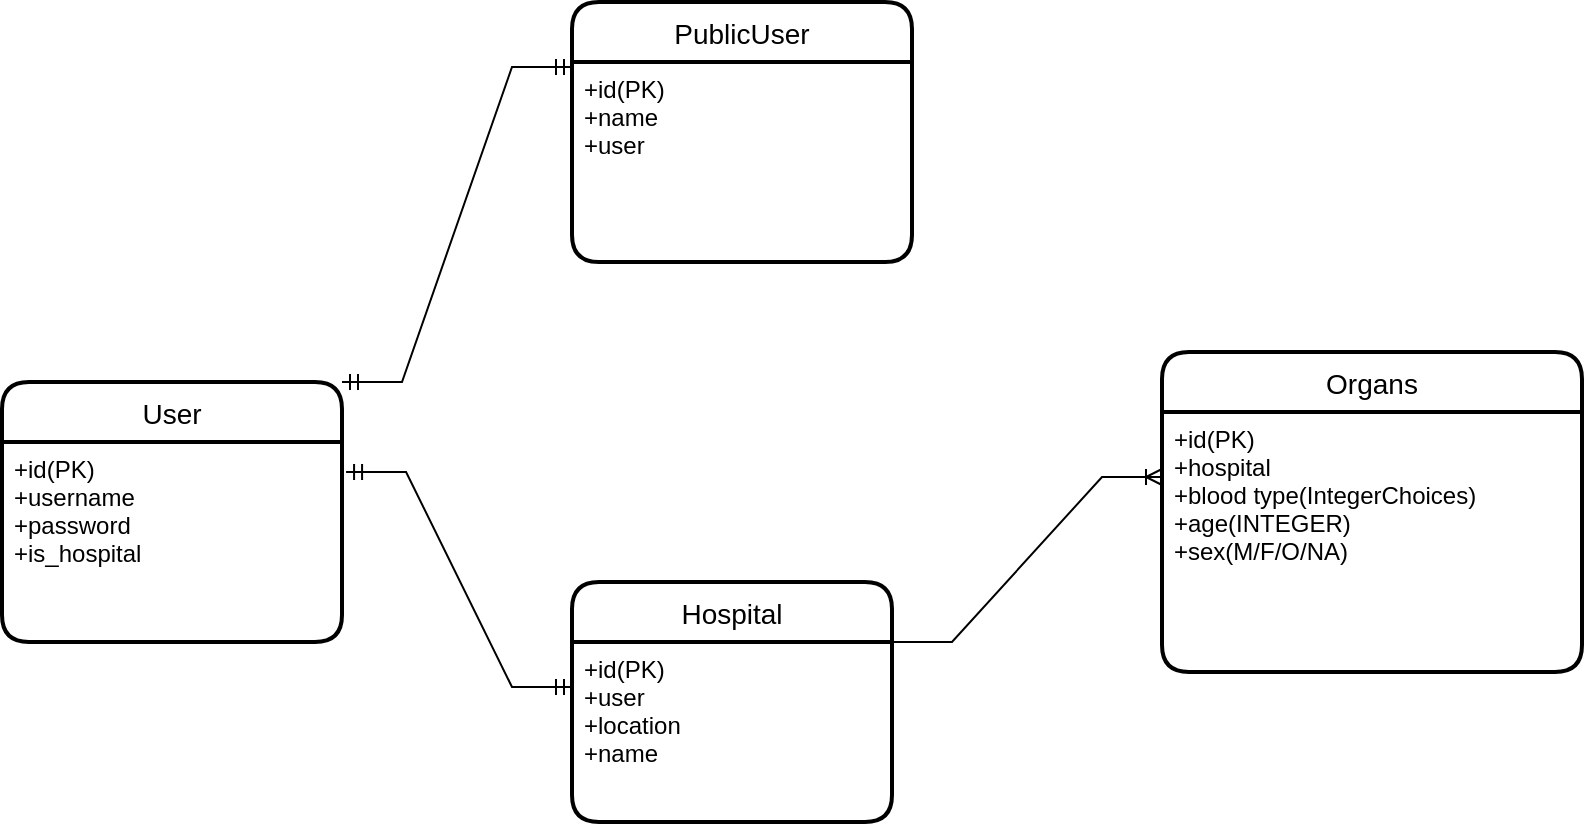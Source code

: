 <mxfile version="20.3.2" type="github">
  <diagram id="R2lEEEUBdFMjLlhIrx00" name="Page-1">
    <mxGraphModel dx="1422" dy="785" grid="1" gridSize="10" guides="1" tooltips="1" connect="1" arrows="1" fold="1" page="1" pageScale="1" pageWidth="850" pageHeight="1100" math="0" shadow="0" extFonts="Permanent Marker^https://fonts.googleapis.com/css?family=Permanent+Marker">
      <root>
        <mxCell id="0" />
        <mxCell id="1" parent="0" />
        <mxCell id="7YeThWa-sZOw9OX6Wuop-1" value="Hospital" style="swimlane;childLayout=stackLayout;horizontal=1;startSize=30;horizontalStack=0;rounded=1;fontSize=14;fontStyle=0;strokeWidth=2;resizeParent=0;resizeLast=1;shadow=0;dashed=0;align=center;" parent="1" vertex="1">
          <mxGeometry x="725" y="430" width="160" height="120" as="geometry" />
        </mxCell>
        <mxCell id="7YeThWa-sZOw9OX6Wuop-2" value="+id(PK)&#xa;+user&#xa;+location&#xa;+name" style="align=left;strokeColor=none;fillColor=none;spacingLeft=4;fontSize=12;verticalAlign=top;resizable=0;rotatable=0;part=1;" parent="7YeThWa-sZOw9OX6Wuop-1" vertex="1">
          <mxGeometry y="30" width="160" height="90" as="geometry" />
        </mxCell>
        <mxCell id="7YeThWa-sZOw9OX6Wuop-3" value="User" style="swimlane;childLayout=stackLayout;horizontal=1;startSize=30;horizontalStack=0;rounded=1;fontSize=14;fontStyle=0;strokeWidth=2;resizeParent=0;resizeLast=1;shadow=0;dashed=0;align=center;" parent="1" vertex="1">
          <mxGeometry x="440" y="330" width="170" height="130" as="geometry" />
        </mxCell>
        <mxCell id="7YeThWa-sZOw9OX6Wuop-4" value="+id(PK)&#xa;+username&#xa;+password&#xa;+is_hospital" style="align=left;strokeColor=none;fillColor=none;spacingLeft=4;fontSize=12;verticalAlign=top;resizable=0;rotatable=0;part=1;" parent="7YeThWa-sZOw9OX6Wuop-3" vertex="1">
          <mxGeometry y="30" width="170" height="100" as="geometry" />
        </mxCell>
        <mxCell id="1i_-A6A-xfUTu0vtymi_-1" value="" style="edgeStyle=entityRelationEdgeStyle;fontSize=12;html=1;endArrow=ERmandOne;startArrow=ERmandOne;rounded=0;entryX=0;entryY=0.25;entryDx=0;entryDy=0;exitX=1.012;exitY=0.15;exitDx=0;exitDy=0;exitPerimeter=0;" parent="1" source="7YeThWa-sZOw9OX6Wuop-4" target="7YeThWa-sZOw9OX6Wuop-2" edge="1">
          <mxGeometry width="100" height="100" relative="1" as="geometry">
            <mxPoint x="670" y="420" as="sourcePoint" />
            <mxPoint x="770" y="320" as="targetPoint" />
          </mxGeometry>
        </mxCell>
        <mxCell id="1i_-A6A-xfUTu0vtymi_-5" value="PublicUser" style="swimlane;childLayout=stackLayout;horizontal=1;startSize=30;horizontalStack=0;rounded=1;fontSize=14;fontStyle=0;strokeWidth=2;resizeParent=0;resizeLast=1;shadow=0;dashed=0;align=center;" parent="1" vertex="1">
          <mxGeometry x="725" y="140" width="170" height="130" as="geometry" />
        </mxCell>
        <mxCell id="1i_-A6A-xfUTu0vtymi_-6" value="+id(PK)&#xa;+name&#xa;+user" style="align=left;strokeColor=none;fillColor=none;spacingLeft=4;fontSize=12;verticalAlign=top;resizable=0;rotatable=0;part=1;" parent="1i_-A6A-xfUTu0vtymi_-5" vertex="1">
          <mxGeometry y="30" width="170" height="100" as="geometry" />
        </mxCell>
        <mxCell id="1i_-A6A-xfUTu0vtymi_-8" value="" style="edgeStyle=entityRelationEdgeStyle;fontSize=12;html=1;endArrow=ERmandOne;startArrow=ERmandOne;rounded=0;exitX=1;exitY=0;exitDx=0;exitDy=0;entryX=0;entryY=0.25;entryDx=0;entryDy=0;" parent="1" source="7YeThWa-sZOw9OX6Wuop-3" target="1i_-A6A-xfUTu0vtymi_-5" edge="1">
          <mxGeometry width="100" height="100" relative="1" as="geometry">
            <mxPoint x="670" y="230" as="sourcePoint" />
            <mxPoint x="770" y="130" as="targetPoint" />
          </mxGeometry>
        </mxCell>
        <mxCell id="6hclj2Hh2TI1DLy2gI90-7" value="Organs" style="swimlane;childLayout=stackLayout;horizontal=1;startSize=30;horizontalStack=0;rounded=1;fontSize=14;fontStyle=0;strokeWidth=2;resizeParent=0;resizeLast=1;shadow=0;dashed=0;align=center;" parent="1" vertex="1">
          <mxGeometry x="1020" y="315" width="210" height="160" as="geometry" />
        </mxCell>
        <mxCell id="6hclj2Hh2TI1DLy2gI90-8" value="+id(PK)&#xa;+hospital&#xa;+blood type(IntegerChoices)&#xa;+age(INTEGER)&#xa;+sex(M/F/O/NA)" style="align=left;strokeColor=none;fillColor=none;spacingLeft=4;fontSize=12;verticalAlign=top;resizable=0;rotatable=0;part=1;" parent="6hclj2Hh2TI1DLy2gI90-7" vertex="1">
          <mxGeometry y="30" width="210" height="130" as="geometry" />
        </mxCell>
        <mxCell id="AU3AASnlE_AOarlMaV7j-1" value="" style="edgeStyle=entityRelationEdgeStyle;fontSize=12;html=1;endArrow=ERoneToMany;rounded=0;exitX=1;exitY=0;exitDx=0;exitDy=0;entryX=0;entryY=0.25;entryDx=0;entryDy=0;" edge="1" parent="1" source="7YeThWa-sZOw9OX6Wuop-2" target="6hclj2Hh2TI1DLy2gI90-8">
          <mxGeometry width="100" height="100" relative="1" as="geometry">
            <mxPoint x="910" y="445" as="sourcePoint" />
            <mxPoint x="1010" y="345" as="targetPoint" />
          </mxGeometry>
        </mxCell>
      </root>
    </mxGraphModel>
  </diagram>
</mxfile>
